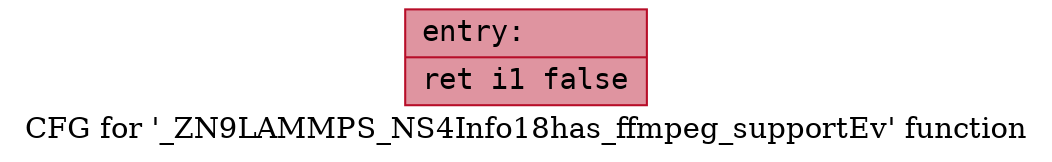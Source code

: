 digraph "CFG for '_ZN9LAMMPS_NS4Info18has_ffmpeg_supportEv' function" {
	label="CFG for '_ZN9LAMMPS_NS4Info18has_ffmpeg_supportEv' function";

	Node0x5628465bbb30 [shape=record,color="#b70d28ff", style=filled, fillcolor="#b70d2870" fontname="Courier",label="{entry:\l|  ret i1 false\l}"];
}

